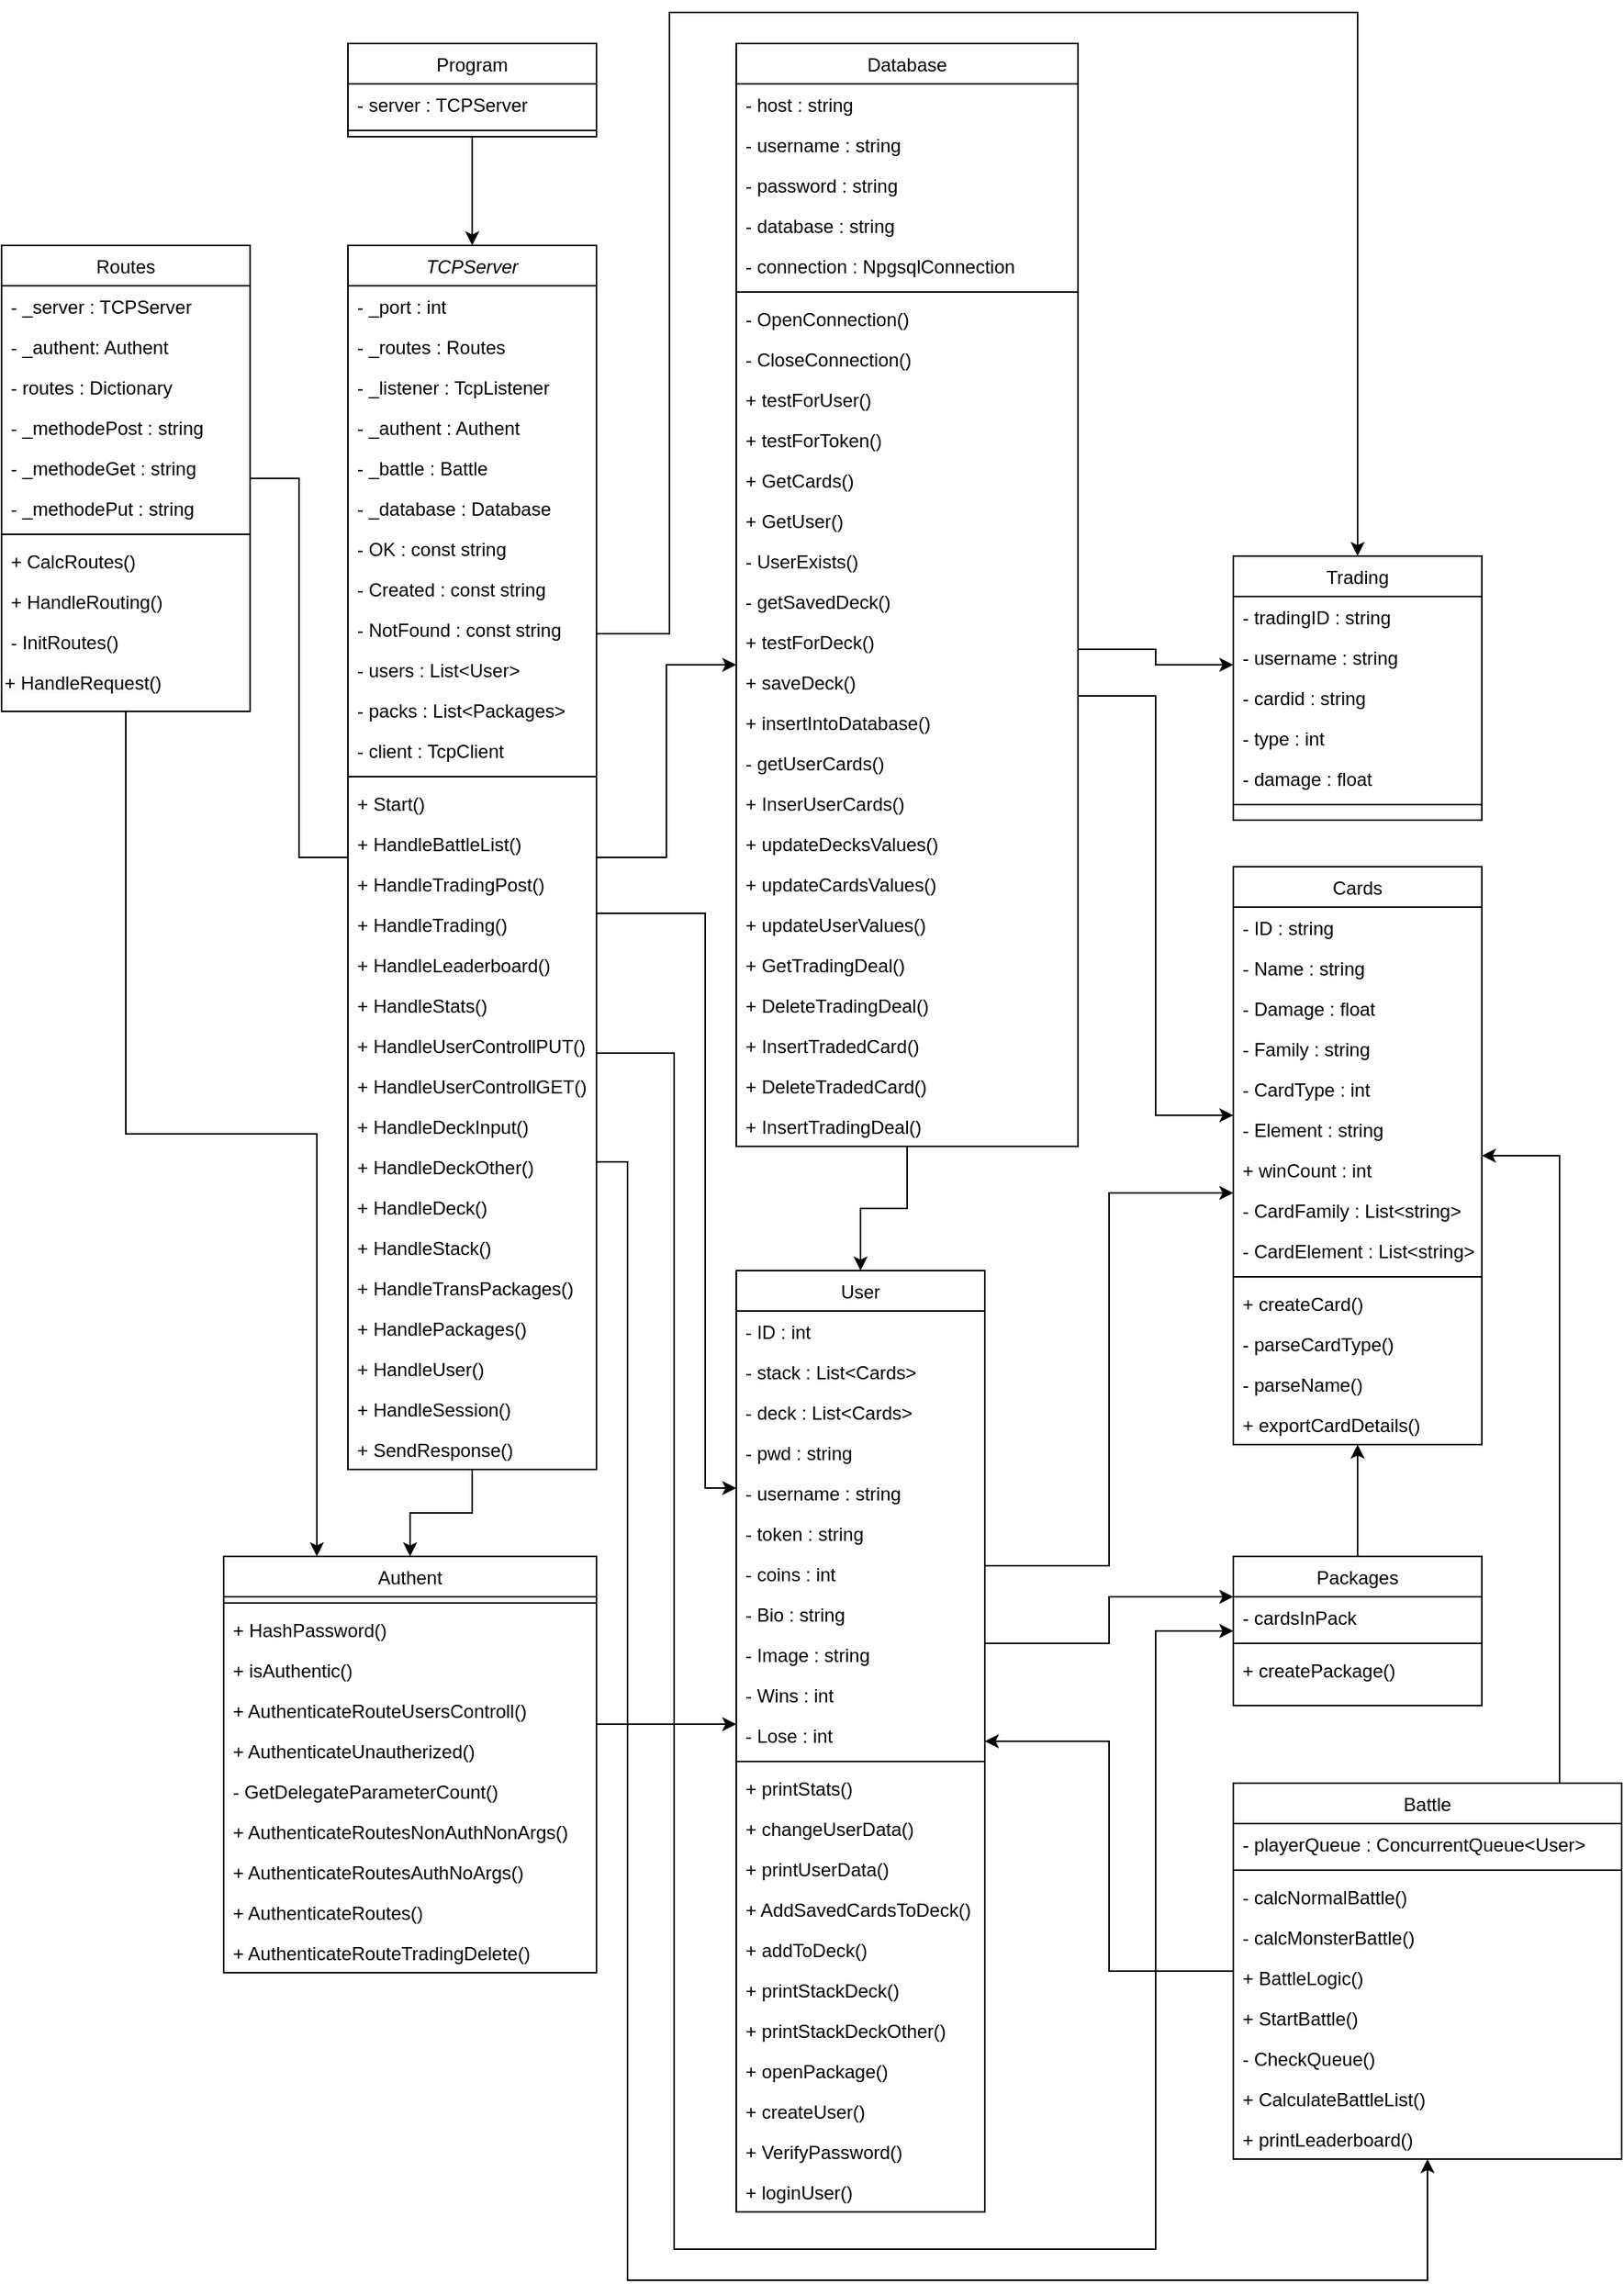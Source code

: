 <mxfile version="26.0.2">
  <diagram id="C5RBs43oDa-KdzZeNtuy" name="Page-1">
    <mxGraphModel dx="3434" dy="2525" grid="1" gridSize="10" guides="1" tooltips="1" connect="1" arrows="1" fold="1" page="1" pageScale="1" pageWidth="827" pageHeight="1169" math="0" shadow="0">
      <root>
        <mxCell id="WIyWlLk6GJQsqaUBKTNV-0" />
        <mxCell id="WIyWlLk6GJQsqaUBKTNV-1" parent="WIyWlLk6GJQsqaUBKTNV-0" />
        <mxCell id="J3RrBeZ7_eBFPpMDahiW-67" style="edgeStyle=orthogonalEdgeStyle;rounded=0;orthogonalLoop=1;jettySize=auto;html=1;" parent="WIyWlLk6GJQsqaUBKTNV-1" source="zkfFHV4jXpPFQw0GAbJ--0" target="J3RrBeZ7_eBFPpMDahiW-22" edge="1">
          <mxGeometry relative="1" as="geometry">
            <Array as="points">
              <mxPoint x="-372" y="-616" />
              <mxPoint x="-372" y="-740" />
            </Array>
          </mxGeometry>
        </mxCell>
        <mxCell id="J3RrBeZ7_eBFPpMDahiW-125" style="edgeStyle=orthogonalEdgeStyle;rounded=0;orthogonalLoop=1;jettySize=auto;html=1;" parent="WIyWlLk6GJQsqaUBKTNV-1" source="zkfFHV4jXpPFQw0GAbJ--0" target="J3RrBeZ7_eBFPpMDahiW-115" edge="1">
          <mxGeometry relative="1" as="geometry">
            <Array as="points">
              <mxPoint x="-367" y="-490" />
              <mxPoint x="-367" y="280" />
              <mxPoint x="-57" y="280" />
              <mxPoint x="-57" y="-118" />
            </Array>
          </mxGeometry>
        </mxCell>
        <mxCell id="J3RrBeZ7_eBFPpMDahiW-143" style="edgeStyle=orthogonalEdgeStyle;rounded=0;orthogonalLoop=1;jettySize=auto;html=1;" parent="WIyWlLk6GJQsqaUBKTNV-1" source="zkfFHV4jXpPFQw0GAbJ--0" target="J3RrBeZ7_eBFPpMDahiW-127" edge="1">
          <mxGeometry relative="1" as="geometry">
            <Array as="points">
              <mxPoint x="-397" y="-420" />
              <mxPoint x="-397" y="300" />
              <mxPoint x="118" y="300" />
            </Array>
          </mxGeometry>
        </mxCell>
        <mxCell id="J3RrBeZ7_eBFPpMDahiW-154" style="edgeStyle=orthogonalEdgeStyle;rounded=0;orthogonalLoop=1;jettySize=auto;html=1;entryX=0.5;entryY=0;entryDx=0;entryDy=0;" parent="WIyWlLk6GJQsqaUBKTNV-1" source="zkfFHV4jXpPFQw0GAbJ--0" target="J3RrBeZ7_eBFPpMDahiW-144" edge="1">
          <mxGeometry relative="1" as="geometry" />
        </mxCell>
        <mxCell id="WHBdJiWYXZlNGAsGnoE_-18" style="edgeStyle=orthogonalEdgeStyle;rounded=0;orthogonalLoop=1;jettySize=auto;html=1;" edge="1" parent="WIyWlLk6GJQsqaUBKTNV-1" source="zkfFHV4jXpPFQw0GAbJ--0" target="WHBdJiWYXZlNGAsGnoE_-0">
          <mxGeometry relative="1" as="geometry">
            <Array as="points">
              <mxPoint x="-370" y="-760" />
              <mxPoint x="-370" y="-1160" />
              <mxPoint x="73" y="-1160" />
            </Array>
          </mxGeometry>
        </mxCell>
        <mxCell id="zkfFHV4jXpPFQw0GAbJ--0" value="TCPServer" style="swimlane;fontStyle=2;align=center;verticalAlign=top;childLayout=stackLayout;horizontal=1;startSize=26;horizontalStack=0;resizeParent=1;resizeLast=0;collapsible=1;marginBottom=0;rounded=0;shadow=0;strokeWidth=1;" parent="WIyWlLk6GJQsqaUBKTNV-1" vertex="1">
          <mxGeometry x="-577" y="-1010" width="160" height="788" as="geometry">
            <mxRectangle x="230" y="140" width="160" height="26" as="alternateBounds" />
          </mxGeometry>
        </mxCell>
        <mxCell id="zkfFHV4jXpPFQw0GAbJ--1" value="- _port : int" style="text;align=left;verticalAlign=top;spacingLeft=4;spacingRight=4;overflow=hidden;rotatable=0;points=[[0,0.5],[1,0.5]];portConstraint=eastwest;" parent="zkfFHV4jXpPFQw0GAbJ--0" vertex="1">
          <mxGeometry y="26" width="160" height="26" as="geometry" />
        </mxCell>
        <mxCell id="zkfFHV4jXpPFQw0GAbJ--2" value="- _routes : Routes" style="text;align=left;verticalAlign=top;spacingLeft=4;spacingRight=4;overflow=hidden;rotatable=0;points=[[0,0.5],[1,0.5]];portConstraint=eastwest;rounded=0;shadow=0;html=0;" parent="zkfFHV4jXpPFQw0GAbJ--0" vertex="1">
          <mxGeometry y="52" width="160" height="26" as="geometry" />
        </mxCell>
        <mxCell id="zkfFHV4jXpPFQw0GAbJ--3" value="- _listener : TcpListener" style="text;align=left;verticalAlign=top;spacingLeft=4;spacingRight=4;overflow=hidden;rotatable=0;points=[[0,0.5],[1,0.5]];portConstraint=eastwest;rounded=0;shadow=0;html=0;" parent="zkfFHV4jXpPFQw0GAbJ--0" vertex="1">
          <mxGeometry y="78" width="160" height="26" as="geometry" />
        </mxCell>
        <mxCell id="J3RrBeZ7_eBFPpMDahiW-0" value="- _authent : Authent" style="text;align=left;verticalAlign=top;spacingLeft=4;spacingRight=4;overflow=hidden;rotatable=0;points=[[0,0.5],[1,0.5]];portConstraint=eastwest;rounded=0;shadow=0;html=0;" parent="zkfFHV4jXpPFQw0GAbJ--0" vertex="1">
          <mxGeometry y="104" width="160" height="26" as="geometry" />
        </mxCell>
        <mxCell id="J3RrBeZ7_eBFPpMDahiW-2" value="- _battle : Battle" style="text;align=left;verticalAlign=top;spacingLeft=4;spacingRight=4;overflow=hidden;rotatable=0;points=[[0,0.5],[1,0.5]];portConstraint=eastwest;rounded=0;shadow=0;html=0;" parent="zkfFHV4jXpPFQw0GAbJ--0" vertex="1">
          <mxGeometry y="130" width="160" height="26" as="geometry" />
        </mxCell>
        <mxCell id="J3RrBeZ7_eBFPpMDahiW-1" value="- _database : Database" style="text;align=left;verticalAlign=top;spacingLeft=4;spacingRight=4;overflow=hidden;rotatable=0;points=[[0,0.5],[1,0.5]];portConstraint=eastwest;rounded=0;shadow=0;html=0;" parent="zkfFHV4jXpPFQw0GAbJ--0" vertex="1">
          <mxGeometry y="156" width="160" height="26" as="geometry" />
        </mxCell>
        <mxCell id="J3RrBeZ7_eBFPpMDahiW-5" value="- OK : const string" style="text;align=left;verticalAlign=top;spacingLeft=4;spacingRight=4;overflow=hidden;rotatable=0;points=[[0,0.5],[1,0.5]];portConstraint=eastwest;rounded=0;shadow=0;html=0;" parent="zkfFHV4jXpPFQw0GAbJ--0" vertex="1">
          <mxGeometry y="182" width="160" height="26" as="geometry" />
        </mxCell>
        <mxCell id="J3RrBeZ7_eBFPpMDahiW-4" value="- Created : const string" style="text;align=left;verticalAlign=top;spacingLeft=4;spacingRight=4;overflow=hidden;rotatable=0;points=[[0,0.5],[1,0.5]];portConstraint=eastwest;rounded=0;shadow=0;html=0;" parent="zkfFHV4jXpPFQw0GAbJ--0" vertex="1">
          <mxGeometry y="208" width="160" height="26" as="geometry" />
        </mxCell>
        <mxCell id="J3RrBeZ7_eBFPpMDahiW-77" value="- NotFound : const string" style="text;align=left;verticalAlign=top;spacingLeft=4;spacingRight=4;overflow=hidden;rotatable=0;points=[[0,0.5],[1,0.5]];portConstraint=eastwest;rounded=0;shadow=0;html=0;" parent="zkfFHV4jXpPFQw0GAbJ--0" vertex="1">
          <mxGeometry y="234" width="160" height="26" as="geometry" />
        </mxCell>
        <mxCell id="J3RrBeZ7_eBFPpMDahiW-78" value="- users : List&lt;User&gt;" style="text;align=left;verticalAlign=top;spacingLeft=4;spacingRight=4;overflow=hidden;rotatable=0;points=[[0,0.5],[1,0.5]];portConstraint=eastwest;rounded=0;shadow=0;html=0;" parent="zkfFHV4jXpPFQw0GAbJ--0" vertex="1">
          <mxGeometry y="260" width="160" height="26" as="geometry" />
        </mxCell>
        <mxCell id="J3RrBeZ7_eBFPpMDahiW-79" value="- packs : List&lt;Packages&gt; " style="text;align=left;verticalAlign=top;spacingLeft=4;spacingRight=4;overflow=hidden;rotatable=0;points=[[0,0.5],[1,0.5]];portConstraint=eastwest;rounded=0;shadow=0;html=0;" parent="zkfFHV4jXpPFQw0GAbJ--0" vertex="1">
          <mxGeometry y="286" width="160" height="26" as="geometry" />
        </mxCell>
        <mxCell id="J3RrBeZ7_eBFPpMDahiW-3" value="- client : TcpClient" style="text;align=left;verticalAlign=top;spacingLeft=4;spacingRight=4;overflow=hidden;rotatable=0;points=[[0,0.5],[1,0.5]];portConstraint=eastwest;rounded=0;shadow=0;html=0;" parent="zkfFHV4jXpPFQw0GAbJ--0" vertex="1">
          <mxGeometry y="312" width="160" height="26" as="geometry" />
        </mxCell>
        <mxCell id="zkfFHV4jXpPFQw0GAbJ--4" value="" style="line;html=1;strokeWidth=1;align=left;verticalAlign=middle;spacingTop=-1;spacingLeft=3;spacingRight=3;rotatable=0;labelPosition=right;points=[];portConstraint=eastwest;" parent="zkfFHV4jXpPFQw0GAbJ--0" vertex="1">
          <mxGeometry y="338" width="160" height="8" as="geometry" />
        </mxCell>
        <mxCell id="J3RrBeZ7_eBFPpMDahiW-12" value="+ Start()" style="text;align=left;verticalAlign=top;spacingLeft=4;spacingRight=4;overflow=hidden;rotatable=0;points=[[0,0.5],[1,0.5]];portConstraint=eastwest;" parent="zkfFHV4jXpPFQw0GAbJ--0" vertex="1">
          <mxGeometry y="346" width="160" height="26" as="geometry" />
        </mxCell>
        <mxCell id="J3RrBeZ7_eBFPpMDahiW-11" value="+ HandleBattleList()" style="text;align=left;verticalAlign=top;spacingLeft=4;spacingRight=4;overflow=hidden;rotatable=0;points=[[0,0.5],[1,0.5]];portConstraint=eastwest;" parent="zkfFHV4jXpPFQw0GAbJ--0" vertex="1">
          <mxGeometry y="372" width="160" height="26" as="geometry" />
        </mxCell>
        <mxCell id="J3RrBeZ7_eBFPpMDahiW-10" value="+ HandleTradingPost()" style="text;align=left;verticalAlign=top;spacingLeft=4;spacingRight=4;overflow=hidden;rotatable=0;points=[[0,0.5],[1,0.5]];portConstraint=eastwest;" parent="zkfFHV4jXpPFQw0GAbJ--0" vertex="1">
          <mxGeometry y="398" width="160" height="26" as="geometry" />
        </mxCell>
        <mxCell id="J3RrBeZ7_eBFPpMDahiW-9" value="+ HandleTrading()" style="text;align=left;verticalAlign=top;spacingLeft=4;spacingRight=4;overflow=hidden;rotatable=0;points=[[0,0.5],[1,0.5]];portConstraint=eastwest;" parent="zkfFHV4jXpPFQw0GAbJ--0" vertex="1">
          <mxGeometry y="424" width="160" height="26" as="geometry" />
        </mxCell>
        <mxCell id="J3RrBeZ7_eBFPpMDahiW-8" value="+ HandleLeaderboard()" style="text;align=left;verticalAlign=top;spacingLeft=4;spacingRight=4;overflow=hidden;rotatable=0;points=[[0,0.5],[1,0.5]];portConstraint=eastwest;" parent="zkfFHV4jXpPFQw0GAbJ--0" vertex="1">
          <mxGeometry y="450" width="160" height="26" as="geometry" />
        </mxCell>
        <mxCell id="J3RrBeZ7_eBFPpMDahiW-7" value="+ HandleStats()" style="text;align=left;verticalAlign=top;spacingLeft=4;spacingRight=4;overflow=hidden;rotatable=0;points=[[0,0.5],[1,0.5]];portConstraint=eastwest;" parent="zkfFHV4jXpPFQw0GAbJ--0" vertex="1">
          <mxGeometry y="476" width="160" height="26" as="geometry" />
        </mxCell>
        <mxCell id="J3RrBeZ7_eBFPpMDahiW-6" value="+ HandleUserControllPUT()" style="text;align=left;verticalAlign=top;spacingLeft=4;spacingRight=4;overflow=hidden;rotatable=0;points=[[0,0.5],[1,0.5]];portConstraint=eastwest;" parent="zkfFHV4jXpPFQw0GAbJ--0" vertex="1">
          <mxGeometry y="502" width="160" height="26" as="geometry" />
        </mxCell>
        <mxCell id="zkfFHV4jXpPFQw0GAbJ--5" value="+ HandleUserControllGET()" style="text;align=left;verticalAlign=top;spacingLeft=4;spacingRight=4;overflow=hidden;rotatable=0;points=[[0,0.5],[1,0.5]];portConstraint=eastwest;" parent="zkfFHV4jXpPFQw0GAbJ--0" vertex="1">
          <mxGeometry y="528" width="160" height="26" as="geometry" />
        </mxCell>
        <mxCell id="J3RrBeZ7_eBFPpMDahiW-20" value="+ HandleDeckInput()" style="text;align=left;verticalAlign=top;spacingLeft=4;spacingRight=4;overflow=hidden;rotatable=0;points=[[0,0.5],[1,0.5]];portConstraint=eastwest;" parent="zkfFHV4jXpPFQw0GAbJ--0" vertex="1">
          <mxGeometry y="554" width="160" height="26" as="geometry" />
        </mxCell>
        <mxCell id="J3RrBeZ7_eBFPpMDahiW-19" value="+ HandleDeckOther()" style="text;align=left;verticalAlign=top;spacingLeft=4;spacingRight=4;overflow=hidden;rotatable=0;points=[[0,0.5],[1,0.5]];portConstraint=eastwest;" parent="zkfFHV4jXpPFQw0GAbJ--0" vertex="1">
          <mxGeometry y="580" width="160" height="26" as="geometry" />
        </mxCell>
        <mxCell id="J3RrBeZ7_eBFPpMDahiW-18" value="+ HandleDeck()" style="text;align=left;verticalAlign=top;spacingLeft=4;spacingRight=4;overflow=hidden;rotatable=0;points=[[0,0.5],[1,0.5]];portConstraint=eastwest;" parent="zkfFHV4jXpPFQw0GAbJ--0" vertex="1">
          <mxGeometry y="606" width="160" height="26" as="geometry" />
        </mxCell>
        <mxCell id="J3RrBeZ7_eBFPpMDahiW-17" value="+ HandleStack()" style="text;align=left;verticalAlign=top;spacingLeft=4;spacingRight=4;overflow=hidden;rotatable=0;points=[[0,0.5],[1,0.5]];portConstraint=eastwest;" parent="zkfFHV4jXpPFQw0GAbJ--0" vertex="1">
          <mxGeometry y="632" width="160" height="26" as="geometry" />
        </mxCell>
        <mxCell id="J3RrBeZ7_eBFPpMDahiW-16" value="+ HandleTransPackages()" style="text;align=left;verticalAlign=top;spacingLeft=4;spacingRight=4;overflow=hidden;rotatable=0;points=[[0,0.5],[1,0.5]];portConstraint=eastwest;" parent="zkfFHV4jXpPFQw0GAbJ--0" vertex="1">
          <mxGeometry y="658" width="160" height="26" as="geometry" />
        </mxCell>
        <mxCell id="J3RrBeZ7_eBFPpMDahiW-15" value="+ HandlePackages()" style="text;align=left;verticalAlign=top;spacingLeft=4;spacingRight=4;overflow=hidden;rotatable=0;points=[[0,0.5],[1,0.5]];portConstraint=eastwest;" parent="zkfFHV4jXpPFQw0GAbJ--0" vertex="1">
          <mxGeometry y="684" width="160" height="26" as="geometry" />
        </mxCell>
        <mxCell id="J3RrBeZ7_eBFPpMDahiW-14" value="+ HandleUser()" style="text;align=left;verticalAlign=top;spacingLeft=4;spacingRight=4;overflow=hidden;rotatable=0;points=[[0,0.5],[1,0.5]];portConstraint=eastwest;" parent="zkfFHV4jXpPFQw0GAbJ--0" vertex="1">
          <mxGeometry y="710" width="160" height="26" as="geometry" />
        </mxCell>
        <mxCell id="J3RrBeZ7_eBFPpMDahiW-21" value="+ HandleSession()" style="text;align=left;verticalAlign=top;spacingLeft=4;spacingRight=4;overflow=hidden;rotatable=0;points=[[0,0.5],[1,0.5]];portConstraint=eastwest;" parent="zkfFHV4jXpPFQw0GAbJ--0" vertex="1">
          <mxGeometry y="736" width="160" height="26" as="geometry" />
        </mxCell>
        <mxCell id="J3RrBeZ7_eBFPpMDahiW-13" value="+ SendResponse()" style="text;align=left;verticalAlign=top;spacingLeft=4;spacingRight=4;overflow=hidden;rotatable=0;points=[[0,0.5],[1,0.5]];portConstraint=eastwest;" parent="zkfFHV4jXpPFQw0GAbJ--0" vertex="1">
          <mxGeometry y="762" width="160" height="26" as="geometry" />
        </mxCell>
        <mxCell id="J3RrBeZ7_eBFPpMDahiW-178" style="edgeStyle=orthogonalEdgeStyle;rounded=0;orthogonalLoop=1;jettySize=auto;html=1;entryX=0.5;entryY=0;entryDx=0;entryDy=0;" parent="WIyWlLk6GJQsqaUBKTNV-1" source="zkfFHV4jXpPFQw0GAbJ--17" target="zkfFHV4jXpPFQw0GAbJ--0" edge="1">
          <mxGeometry relative="1" as="geometry" />
        </mxCell>
        <mxCell id="zkfFHV4jXpPFQw0GAbJ--17" value="Program" style="swimlane;fontStyle=0;align=center;verticalAlign=top;childLayout=stackLayout;horizontal=1;startSize=26;horizontalStack=0;resizeParent=1;resizeLast=0;collapsible=1;marginBottom=0;rounded=0;shadow=0;strokeWidth=1;" parent="WIyWlLk6GJQsqaUBKTNV-1" vertex="1">
          <mxGeometry x="-577" y="-1140" width="160" height="60" as="geometry">
            <mxRectangle x="550" y="140" width="160" height="26" as="alternateBounds" />
          </mxGeometry>
        </mxCell>
        <mxCell id="zkfFHV4jXpPFQw0GAbJ--21" value="- server : TCPServer" style="text;align=left;verticalAlign=top;spacingLeft=4;spacingRight=4;overflow=hidden;rotatable=0;points=[[0,0.5],[1,0.5]];portConstraint=eastwest;rounded=0;shadow=0;html=0;" parent="zkfFHV4jXpPFQw0GAbJ--17" vertex="1">
          <mxGeometry y="26" width="160" height="26" as="geometry" />
        </mxCell>
        <mxCell id="zkfFHV4jXpPFQw0GAbJ--23" value="" style="line;html=1;strokeWidth=1;align=left;verticalAlign=middle;spacingTop=-1;spacingLeft=3;spacingRight=3;rotatable=0;labelPosition=right;points=[];portConstraint=eastwest;" parent="zkfFHV4jXpPFQw0GAbJ--17" vertex="1">
          <mxGeometry y="52" width="160" height="8" as="geometry" />
        </mxCell>
        <mxCell id="J3RrBeZ7_eBFPpMDahiW-113" style="edgeStyle=orthogonalEdgeStyle;rounded=0;orthogonalLoop=1;jettySize=auto;html=1;" parent="WIyWlLk6GJQsqaUBKTNV-1" source="J3RrBeZ7_eBFPpMDahiW-22" target="J3RrBeZ7_eBFPpMDahiW-98" edge="1">
          <mxGeometry relative="1" as="geometry">
            <Array as="points">
              <mxPoint x="-57" y="-720" />
              <mxPoint x="-57" y="-450" />
            </Array>
          </mxGeometry>
        </mxCell>
        <mxCell id="WHBdJiWYXZlNGAsGnoE_-17" style="edgeStyle=orthogonalEdgeStyle;rounded=0;orthogonalLoop=1;jettySize=auto;html=1;" edge="1" parent="WIyWlLk6GJQsqaUBKTNV-1" source="J3RrBeZ7_eBFPpMDahiW-22" target="WHBdJiWYXZlNGAsGnoE_-0">
          <mxGeometry relative="1" as="geometry">
            <Array as="points">
              <mxPoint x="-57" y="-750" />
              <mxPoint x="-57" y="-740" />
            </Array>
          </mxGeometry>
        </mxCell>
        <mxCell id="J3RrBeZ7_eBFPpMDahiW-22" value="Database" style="swimlane;fontStyle=0;align=center;verticalAlign=top;childLayout=stackLayout;horizontal=1;startSize=26;horizontalStack=0;resizeParent=1;resizeLast=0;collapsible=1;marginBottom=0;rounded=0;shadow=0;strokeWidth=1;" parent="WIyWlLk6GJQsqaUBKTNV-1" vertex="1">
          <mxGeometry x="-327" y="-1140" width="220" height="710" as="geometry">
            <mxRectangle x="550" y="140" width="160" height="26" as="alternateBounds" />
          </mxGeometry>
        </mxCell>
        <mxCell id="J3RrBeZ7_eBFPpMDahiW-23" value="- host : string" style="text;align=left;verticalAlign=top;spacingLeft=4;spacingRight=4;overflow=hidden;rotatable=0;points=[[0,0.5],[1,0.5]];portConstraint=eastwest;" parent="J3RrBeZ7_eBFPpMDahiW-22" vertex="1">
          <mxGeometry y="26" width="220" height="26" as="geometry" />
        </mxCell>
        <mxCell id="J3RrBeZ7_eBFPpMDahiW-24" value="- username : string" style="text;align=left;verticalAlign=top;spacingLeft=4;spacingRight=4;overflow=hidden;rotatable=0;points=[[0,0.5],[1,0.5]];portConstraint=eastwest;rounded=0;shadow=0;html=0;" parent="J3RrBeZ7_eBFPpMDahiW-22" vertex="1">
          <mxGeometry y="52" width="220" height="26" as="geometry" />
        </mxCell>
        <mxCell id="J3RrBeZ7_eBFPpMDahiW-25" value="- password : string" style="text;align=left;verticalAlign=top;spacingLeft=4;spacingRight=4;overflow=hidden;rotatable=0;points=[[0,0.5],[1,0.5]];portConstraint=eastwest;rounded=0;shadow=0;html=0;" parent="J3RrBeZ7_eBFPpMDahiW-22" vertex="1">
          <mxGeometry y="78" width="220" height="26" as="geometry" />
        </mxCell>
        <mxCell id="J3RrBeZ7_eBFPpMDahiW-26" value="- database : string" style="text;align=left;verticalAlign=top;spacingLeft=4;spacingRight=4;overflow=hidden;rotatable=0;points=[[0,0.5],[1,0.5]];portConstraint=eastwest;rounded=0;shadow=0;html=0;" parent="J3RrBeZ7_eBFPpMDahiW-22" vertex="1">
          <mxGeometry y="104" width="220" height="26" as="geometry" />
        </mxCell>
        <mxCell id="J3RrBeZ7_eBFPpMDahiW-27" value="- connection : NpgsqlConnection" style="text;align=left;verticalAlign=top;spacingLeft=4;spacingRight=4;overflow=hidden;rotatable=0;points=[[0,0.5],[1,0.5]];portConstraint=eastwest;rounded=0;shadow=0;html=0;" parent="J3RrBeZ7_eBFPpMDahiW-22" vertex="1">
          <mxGeometry y="130" width="220" height="26" as="geometry" />
        </mxCell>
        <mxCell id="J3RrBeZ7_eBFPpMDahiW-28" value="" style="line;html=1;strokeWidth=1;align=left;verticalAlign=middle;spacingTop=-1;spacingLeft=3;spacingRight=3;rotatable=0;labelPosition=right;points=[];portConstraint=eastwest;" parent="J3RrBeZ7_eBFPpMDahiW-22" vertex="1">
          <mxGeometry y="156" width="220" height="8" as="geometry" />
        </mxCell>
        <mxCell id="J3RrBeZ7_eBFPpMDahiW-29" value="- OpenConnection()" style="text;align=left;verticalAlign=top;spacingLeft=4;spacingRight=4;overflow=hidden;rotatable=0;points=[[0,0.5],[1,0.5]];portConstraint=eastwest;" parent="J3RrBeZ7_eBFPpMDahiW-22" vertex="1">
          <mxGeometry y="164" width="220" height="26" as="geometry" />
        </mxCell>
        <mxCell id="J3RrBeZ7_eBFPpMDahiW-33" value="- CloseConnection()" style="text;align=left;verticalAlign=top;spacingLeft=4;spacingRight=4;overflow=hidden;rotatable=0;points=[[0,0.5],[1,0.5]];portConstraint=eastwest;" parent="J3RrBeZ7_eBFPpMDahiW-22" vertex="1">
          <mxGeometry y="190" width="220" height="26" as="geometry" />
        </mxCell>
        <mxCell id="J3RrBeZ7_eBFPpMDahiW-32" value="+ testForUser()" style="text;align=left;verticalAlign=top;spacingLeft=4;spacingRight=4;overflow=hidden;rotatable=0;points=[[0,0.5],[1,0.5]];portConstraint=eastwest;" parent="J3RrBeZ7_eBFPpMDahiW-22" vertex="1">
          <mxGeometry y="216" width="220" height="26" as="geometry" />
        </mxCell>
        <mxCell id="J3RrBeZ7_eBFPpMDahiW-35" value="+ testForToken()" style="text;align=left;verticalAlign=top;spacingLeft=4;spacingRight=4;overflow=hidden;rotatable=0;points=[[0,0.5],[1,0.5]];portConstraint=eastwest;" parent="J3RrBeZ7_eBFPpMDahiW-22" vertex="1">
          <mxGeometry y="242" width="220" height="26" as="geometry" />
        </mxCell>
        <mxCell id="J3RrBeZ7_eBFPpMDahiW-34" value="+ GetCards()" style="text;align=left;verticalAlign=top;spacingLeft=4;spacingRight=4;overflow=hidden;rotatable=0;points=[[0,0.5],[1,0.5]];portConstraint=eastwest;" parent="J3RrBeZ7_eBFPpMDahiW-22" vertex="1">
          <mxGeometry y="268" width="220" height="26" as="geometry" />
        </mxCell>
        <mxCell id="J3RrBeZ7_eBFPpMDahiW-37" value="+ GetUser()" style="text;align=left;verticalAlign=top;spacingLeft=4;spacingRight=4;overflow=hidden;rotatable=0;points=[[0,0.5],[1,0.5]];portConstraint=eastwest;" parent="J3RrBeZ7_eBFPpMDahiW-22" vertex="1">
          <mxGeometry y="294" width="220" height="26" as="geometry" />
        </mxCell>
        <mxCell id="J3RrBeZ7_eBFPpMDahiW-36" value="- UserExists()" style="text;align=left;verticalAlign=top;spacingLeft=4;spacingRight=4;overflow=hidden;rotatable=0;points=[[0,0.5],[1,0.5]];portConstraint=eastwest;" parent="J3RrBeZ7_eBFPpMDahiW-22" vertex="1">
          <mxGeometry y="320" width="220" height="26" as="geometry" />
        </mxCell>
        <mxCell id="J3RrBeZ7_eBFPpMDahiW-39" value="- getSavedDeck()" style="text;align=left;verticalAlign=top;spacingLeft=4;spacingRight=4;overflow=hidden;rotatable=0;points=[[0,0.5],[1,0.5]];portConstraint=eastwest;" parent="J3RrBeZ7_eBFPpMDahiW-22" vertex="1">
          <mxGeometry y="346" width="220" height="26" as="geometry" />
        </mxCell>
        <mxCell id="J3RrBeZ7_eBFPpMDahiW-38" value="+ testForDeck()" style="text;align=left;verticalAlign=top;spacingLeft=4;spacingRight=4;overflow=hidden;rotatable=0;points=[[0,0.5],[1,0.5]];portConstraint=eastwest;" parent="J3RrBeZ7_eBFPpMDahiW-22" vertex="1">
          <mxGeometry y="372" width="220" height="26" as="geometry" />
        </mxCell>
        <mxCell id="J3RrBeZ7_eBFPpMDahiW-41" value="+ saveDeck()" style="text;align=left;verticalAlign=top;spacingLeft=4;spacingRight=4;overflow=hidden;rotatable=0;points=[[0,0.5],[1,0.5]];portConstraint=eastwest;" parent="J3RrBeZ7_eBFPpMDahiW-22" vertex="1">
          <mxGeometry y="398" width="220" height="26" as="geometry" />
        </mxCell>
        <mxCell id="J3RrBeZ7_eBFPpMDahiW-40" value="+ insertIntoDatabase()" style="text;align=left;verticalAlign=top;spacingLeft=4;spacingRight=4;overflow=hidden;rotatable=0;points=[[0,0.5],[1,0.5]];portConstraint=eastwest;" parent="J3RrBeZ7_eBFPpMDahiW-22" vertex="1">
          <mxGeometry y="424" width="220" height="26" as="geometry" />
        </mxCell>
        <mxCell id="J3RrBeZ7_eBFPpMDahiW-43" value="- getUserCards()" style="text;align=left;verticalAlign=top;spacingLeft=4;spacingRight=4;overflow=hidden;rotatable=0;points=[[0,0.5],[1,0.5]];portConstraint=eastwest;" parent="J3RrBeZ7_eBFPpMDahiW-22" vertex="1">
          <mxGeometry y="450" width="220" height="26" as="geometry" />
        </mxCell>
        <mxCell id="J3RrBeZ7_eBFPpMDahiW-42" value="+ InserUserCards()" style="text;align=left;verticalAlign=top;spacingLeft=4;spacingRight=4;overflow=hidden;rotatable=0;points=[[0,0.5],[1,0.5]];portConstraint=eastwest;" parent="J3RrBeZ7_eBFPpMDahiW-22" vertex="1">
          <mxGeometry y="476" width="220" height="26" as="geometry" />
        </mxCell>
        <mxCell id="J3RrBeZ7_eBFPpMDahiW-65" value="+ updateDecksValues()" style="text;align=left;verticalAlign=top;spacingLeft=4;spacingRight=4;overflow=hidden;rotatable=0;points=[[0,0.5],[1,0.5]];portConstraint=eastwest;" parent="J3RrBeZ7_eBFPpMDahiW-22" vertex="1">
          <mxGeometry y="502" width="220" height="26" as="geometry" />
        </mxCell>
        <mxCell id="J3RrBeZ7_eBFPpMDahiW-66" value="+ updateCardsValues()" style="text;align=left;verticalAlign=top;spacingLeft=4;spacingRight=4;overflow=hidden;rotatable=0;points=[[0,0.5],[1,0.5]];portConstraint=eastwest;" parent="J3RrBeZ7_eBFPpMDahiW-22" vertex="1">
          <mxGeometry y="528" width="220" height="26" as="geometry" />
        </mxCell>
        <mxCell id="J3RrBeZ7_eBFPpMDahiW-30" value="+ updateUserValues()" style="text;align=left;verticalAlign=top;spacingLeft=4;spacingRight=4;overflow=hidden;rotatable=0;points=[[0,0.5],[1,0.5]];portConstraint=eastwest;" parent="J3RrBeZ7_eBFPpMDahiW-22" vertex="1">
          <mxGeometry y="554" width="220" height="26" as="geometry" />
        </mxCell>
        <mxCell id="WHBdJiWYXZlNGAsGnoE_-20" value="+ GetTradingDeal()" style="text;align=left;verticalAlign=top;spacingLeft=4;spacingRight=4;overflow=hidden;rotatable=0;points=[[0,0.5],[1,0.5]];portConstraint=eastwest;" vertex="1" parent="J3RrBeZ7_eBFPpMDahiW-22">
          <mxGeometry y="580" width="220" height="26" as="geometry" />
        </mxCell>
        <mxCell id="WHBdJiWYXZlNGAsGnoE_-21" value="+ DeleteTradingDeal()" style="text;align=left;verticalAlign=top;spacingLeft=4;spacingRight=4;overflow=hidden;rotatable=0;points=[[0,0.5],[1,0.5]];portConstraint=eastwest;" vertex="1" parent="J3RrBeZ7_eBFPpMDahiW-22">
          <mxGeometry y="606" width="220" height="26" as="geometry" />
        </mxCell>
        <mxCell id="WHBdJiWYXZlNGAsGnoE_-22" value="+ InsertTradedCard()" style="text;align=left;verticalAlign=top;spacingLeft=4;spacingRight=4;overflow=hidden;rotatable=0;points=[[0,0.5],[1,0.5]];portConstraint=eastwest;" vertex="1" parent="J3RrBeZ7_eBFPpMDahiW-22">
          <mxGeometry y="632" width="220" height="26" as="geometry" />
        </mxCell>
        <mxCell id="WHBdJiWYXZlNGAsGnoE_-49" value="+ DeleteTradedCard()" style="text;align=left;verticalAlign=top;spacingLeft=4;spacingRight=4;overflow=hidden;rotatable=0;points=[[0,0.5],[1,0.5]];portConstraint=eastwest;" vertex="1" parent="J3RrBeZ7_eBFPpMDahiW-22">
          <mxGeometry y="658" width="220" height="26" as="geometry" />
        </mxCell>
        <mxCell id="WHBdJiWYXZlNGAsGnoE_-50" value="+ InsertTradingDeal()" style="text;align=left;verticalAlign=top;spacingLeft=4;spacingRight=4;overflow=hidden;rotatable=0;points=[[0,0.5],[1,0.5]];portConstraint=eastwest;" vertex="1" parent="J3RrBeZ7_eBFPpMDahiW-22">
          <mxGeometry y="684" width="220" height="26" as="geometry" />
        </mxCell>
        <mxCell id="J3RrBeZ7_eBFPpMDahiW-87" style="edgeStyle=orthogonalEdgeStyle;rounded=0;orthogonalLoop=1;jettySize=auto;html=1;startArrow=classic;startFill=1;endArrow=none;endFill=0;" parent="WIyWlLk6GJQsqaUBKTNV-1" source="J3RrBeZ7_eBFPpMDahiW-68" target="J3RrBeZ7_eBFPpMDahiW-22" edge="1">
          <mxGeometry relative="1" as="geometry" />
        </mxCell>
        <mxCell id="J3RrBeZ7_eBFPpMDahiW-88" style="edgeStyle=orthogonalEdgeStyle;rounded=0;orthogonalLoop=1;jettySize=auto;html=1;endArrow=none;endFill=0;startArrow=classic;startFill=1;" parent="WIyWlLk6GJQsqaUBKTNV-1" source="J3RrBeZ7_eBFPpMDahiW-68" target="zkfFHV4jXpPFQw0GAbJ--0" edge="1">
          <mxGeometry relative="1" as="geometry">
            <Array as="points">
              <mxPoint x="-347" y="-210" />
              <mxPoint x="-347" y="-580" />
            </Array>
          </mxGeometry>
        </mxCell>
        <mxCell id="J3RrBeZ7_eBFPpMDahiW-114" style="edgeStyle=orthogonalEdgeStyle;rounded=0;orthogonalLoop=1;jettySize=auto;html=1;" parent="WIyWlLk6GJQsqaUBKTNV-1" source="J3RrBeZ7_eBFPpMDahiW-68" target="J3RrBeZ7_eBFPpMDahiW-98" edge="1">
          <mxGeometry relative="1" as="geometry">
            <Array as="points">
              <mxPoint x="-87" y="-160" />
              <mxPoint x="-87" y="-400" />
            </Array>
          </mxGeometry>
        </mxCell>
        <mxCell id="J3RrBeZ7_eBFPpMDahiW-126" style="edgeStyle=orthogonalEdgeStyle;rounded=0;orthogonalLoop=1;jettySize=auto;html=1;" parent="WIyWlLk6GJQsqaUBKTNV-1" source="J3RrBeZ7_eBFPpMDahiW-68" target="J3RrBeZ7_eBFPpMDahiW-115" edge="1">
          <mxGeometry relative="1" as="geometry">
            <Array as="points">
              <mxPoint x="-87" y="-110" />
              <mxPoint x="-87" y="-140" />
            </Array>
          </mxGeometry>
        </mxCell>
        <mxCell id="J3RrBeZ7_eBFPpMDahiW-141" style="edgeStyle=orthogonalEdgeStyle;rounded=0;orthogonalLoop=1;jettySize=auto;html=1;endArrow=none;endFill=0;startArrow=classic;startFill=1;" parent="WIyWlLk6GJQsqaUBKTNV-1" source="J3RrBeZ7_eBFPpMDahiW-68" target="J3RrBeZ7_eBFPpMDahiW-127" edge="1">
          <mxGeometry relative="1" as="geometry" />
        </mxCell>
        <mxCell id="J3RrBeZ7_eBFPpMDahiW-68" value="User" style="swimlane;fontStyle=0;align=center;verticalAlign=top;childLayout=stackLayout;horizontal=1;startSize=26;horizontalStack=0;resizeParent=1;resizeLast=0;collapsible=1;marginBottom=0;rounded=0;shadow=0;strokeWidth=1;" parent="WIyWlLk6GJQsqaUBKTNV-1" vertex="1">
          <mxGeometry x="-327" y="-350" width="160" height="606" as="geometry">
            <mxRectangle x="550" y="140" width="160" height="26" as="alternateBounds" />
          </mxGeometry>
        </mxCell>
        <mxCell id="J3RrBeZ7_eBFPpMDahiW-69" value="- ID : int " style="text;align=left;verticalAlign=top;spacingLeft=4;spacingRight=4;overflow=hidden;rotatable=0;points=[[0,0.5],[1,0.5]];portConstraint=eastwest;" parent="J3RrBeZ7_eBFPpMDahiW-68" vertex="1">
          <mxGeometry y="26" width="160" height="26" as="geometry" />
        </mxCell>
        <mxCell id="J3RrBeZ7_eBFPpMDahiW-70" value="- stack : List&lt;Cards&gt;" style="text;align=left;verticalAlign=top;spacingLeft=4;spacingRight=4;overflow=hidden;rotatable=0;points=[[0,0.5],[1,0.5]];portConstraint=eastwest;rounded=0;shadow=0;html=0;" parent="J3RrBeZ7_eBFPpMDahiW-68" vertex="1">
          <mxGeometry y="52" width="160" height="26" as="geometry" />
        </mxCell>
        <mxCell id="J3RrBeZ7_eBFPpMDahiW-71" value="- deck : List&lt;Cards&gt;" style="text;align=left;verticalAlign=top;spacingLeft=4;spacingRight=4;overflow=hidden;rotatable=0;points=[[0,0.5],[1,0.5]];portConstraint=eastwest;rounded=0;shadow=0;html=0;" parent="J3RrBeZ7_eBFPpMDahiW-68" vertex="1">
          <mxGeometry y="78" width="160" height="26" as="geometry" />
        </mxCell>
        <mxCell id="J3RrBeZ7_eBFPpMDahiW-72" value="- pwd : string" style="text;align=left;verticalAlign=top;spacingLeft=4;spacingRight=4;overflow=hidden;rotatable=0;points=[[0,0.5],[1,0.5]];portConstraint=eastwest;rounded=0;shadow=0;html=0;" parent="J3RrBeZ7_eBFPpMDahiW-68" vertex="1">
          <mxGeometry y="104" width="160" height="26" as="geometry" />
        </mxCell>
        <mxCell id="J3RrBeZ7_eBFPpMDahiW-81" value="- username : string" style="text;align=left;verticalAlign=top;spacingLeft=4;spacingRight=4;overflow=hidden;rotatable=0;points=[[0,0.5],[1,0.5]];portConstraint=eastwest;rounded=0;shadow=0;html=0;" parent="J3RrBeZ7_eBFPpMDahiW-68" vertex="1">
          <mxGeometry y="130" width="160" height="26" as="geometry" />
        </mxCell>
        <mxCell id="J3RrBeZ7_eBFPpMDahiW-80" value="- token : string" style="text;align=left;verticalAlign=top;spacingLeft=4;spacingRight=4;overflow=hidden;rotatable=0;points=[[0,0.5],[1,0.5]];portConstraint=eastwest;rounded=0;shadow=0;html=0;" parent="J3RrBeZ7_eBFPpMDahiW-68" vertex="1">
          <mxGeometry y="156" width="160" height="26" as="geometry" />
        </mxCell>
        <mxCell id="J3RrBeZ7_eBFPpMDahiW-83" value="- coins : int" style="text;align=left;verticalAlign=top;spacingLeft=4;spacingRight=4;overflow=hidden;rotatable=0;points=[[0,0.5],[1,0.5]];portConstraint=eastwest;rounded=0;shadow=0;html=0;" parent="J3RrBeZ7_eBFPpMDahiW-68" vertex="1">
          <mxGeometry y="182" width="160" height="26" as="geometry" />
        </mxCell>
        <mxCell id="J3RrBeZ7_eBFPpMDahiW-82" value="- Bio : string" style="text;align=left;verticalAlign=top;spacingLeft=4;spacingRight=4;overflow=hidden;rotatable=0;points=[[0,0.5],[1,0.5]];portConstraint=eastwest;rounded=0;shadow=0;html=0;" parent="J3RrBeZ7_eBFPpMDahiW-68" vertex="1">
          <mxGeometry y="208" width="160" height="26" as="geometry" />
        </mxCell>
        <mxCell id="J3RrBeZ7_eBFPpMDahiW-85" value="- Image : string" style="text;align=left;verticalAlign=top;spacingLeft=4;spacingRight=4;overflow=hidden;rotatable=0;points=[[0,0.5],[1,0.5]];portConstraint=eastwest;rounded=0;shadow=0;html=0;" parent="J3RrBeZ7_eBFPpMDahiW-68" vertex="1">
          <mxGeometry y="234" width="160" height="26" as="geometry" />
        </mxCell>
        <mxCell id="J3RrBeZ7_eBFPpMDahiW-84" value="- Wins : int" style="text;align=left;verticalAlign=top;spacingLeft=4;spacingRight=4;overflow=hidden;rotatable=0;points=[[0,0.5],[1,0.5]];portConstraint=eastwest;rounded=0;shadow=0;html=0;" parent="J3RrBeZ7_eBFPpMDahiW-68" vertex="1">
          <mxGeometry y="260" width="160" height="26" as="geometry" />
        </mxCell>
        <mxCell id="J3RrBeZ7_eBFPpMDahiW-73" value="- Lose : int" style="text;align=left;verticalAlign=top;spacingLeft=4;spacingRight=4;overflow=hidden;rotatable=0;points=[[0,0.5],[1,0.5]];portConstraint=eastwest;rounded=0;shadow=0;html=0;" parent="J3RrBeZ7_eBFPpMDahiW-68" vertex="1">
          <mxGeometry y="286" width="160" height="26" as="geometry" />
        </mxCell>
        <mxCell id="J3RrBeZ7_eBFPpMDahiW-74" value="" style="line;html=1;strokeWidth=1;align=left;verticalAlign=middle;spacingTop=-1;spacingLeft=3;spacingRight=3;rotatable=0;labelPosition=right;points=[];portConstraint=eastwest;" parent="J3RrBeZ7_eBFPpMDahiW-68" vertex="1">
          <mxGeometry y="312" width="160" height="8" as="geometry" />
        </mxCell>
        <mxCell id="J3RrBeZ7_eBFPpMDahiW-75" value="+ printStats()" style="text;align=left;verticalAlign=top;spacingLeft=4;spacingRight=4;overflow=hidden;rotatable=0;points=[[0,0.5],[1,0.5]];portConstraint=eastwest;" parent="J3RrBeZ7_eBFPpMDahiW-68" vertex="1">
          <mxGeometry y="320" width="160" height="26" as="geometry" />
        </mxCell>
        <mxCell id="J3RrBeZ7_eBFPpMDahiW-90" value="+ changeUserData()" style="text;align=left;verticalAlign=top;spacingLeft=4;spacingRight=4;overflow=hidden;rotatable=0;points=[[0,0.5],[1,0.5]];portConstraint=eastwest;" parent="J3RrBeZ7_eBFPpMDahiW-68" vertex="1">
          <mxGeometry y="346" width="160" height="26" as="geometry" />
        </mxCell>
        <mxCell id="J3RrBeZ7_eBFPpMDahiW-89" value="+ printUserData()" style="text;align=left;verticalAlign=top;spacingLeft=4;spacingRight=4;overflow=hidden;rotatable=0;points=[[0,0.5],[1,0.5]];portConstraint=eastwest;" parent="J3RrBeZ7_eBFPpMDahiW-68" vertex="1">
          <mxGeometry y="372" width="160" height="26" as="geometry" />
        </mxCell>
        <mxCell id="J3RrBeZ7_eBFPpMDahiW-93" value="+ AddSavedCardsToDeck()" style="text;align=left;verticalAlign=top;spacingLeft=4;spacingRight=4;overflow=hidden;rotatable=0;points=[[0,0.5],[1,0.5]];portConstraint=eastwest;" parent="J3RrBeZ7_eBFPpMDahiW-68" vertex="1">
          <mxGeometry y="398" width="160" height="26" as="geometry" />
        </mxCell>
        <mxCell id="J3RrBeZ7_eBFPpMDahiW-92" value="+ addToDeck()" style="text;align=left;verticalAlign=top;spacingLeft=4;spacingRight=4;overflow=hidden;rotatable=0;points=[[0,0.5],[1,0.5]];portConstraint=eastwest;" parent="J3RrBeZ7_eBFPpMDahiW-68" vertex="1">
          <mxGeometry y="424" width="160" height="26" as="geometry" />
        </mxCell>
        <mxCell id="J3RrBeZ7_eBFPpMDahiW-76" value="+ printStackDeck()" style="text;align=left;verticalAlign=top;spacingLeft=4;spacingRight=4;overflow=hidden;rotatable=0;points=[[0,0.5],[1,0.5]];portConstraint=eastwest;" parent="J3RrBeZ7_eBFPpMDahiW-68" vertex="1">
          <mxGeometry y="450" width="160" height="26" as="geometry" />
        </mxCell>
        <mxCell id="J3RrBeZ7_eBFPpMDahiW-91" value="+ printStackDeckOther()" style="text;align=left;verticalAlign=top;spacingLeft=4;spacingRight=4;overflow=hidden;rotatable=0;points=[[0,0.5],[1,0.5]];portConstraint=eastwest;" parent="J3RrBeZ7_eBFPpMDahiW-68" vertex="1">
          <mxGeometry y="476" width="160" height="26" as="geometry" />
        </mxCell>
        <mxCell id="J3RrBeZ7_eBFPpMDahiW-97" value="+ openPackage()" style="text;align=left;verticalAlign=top;spacingLeft=4;spacingRight=4;overflow=hidden;rotatable=0;points=[[0,0.5],[1,0.5]];portConstraint=eastwest;" parent="J3RrBeZ7_eBFPpMDahiW-68" vertex="1">
          <mxGeometry y="502" width="160" height="26" as="geometry" />
        </mxCell>
        <mxCell id="J3RrBeZ7_eBFPpMDahiW-96" value="+ createUser()" style="text;align=left;verticalAlign=top;spacingLeft=4;spacingRight=4;overflow=hidden;rotatable=0;points=[[0,0.5],[1,0.5]];portConstraint=eastwest;" parent="J3RrBeZ7_eBFPpMDahiW-68" vertex="1">
          <mxGeometry y="528" width="160" height="26" as="geometry" />
        </mxCell>
        <mxCell id="J3RrBeZ7_eBFPpMDahiW-95" value="+ VerifyPassword()" style="text;align=left;verticalAlign=top;spacingLeft=4;spacingRight=4;overflow=hidden;rotatable=0;points=[[0,0.5],[1,0.5]];portConstraint=eastwest;" parent="J3RrBeZ7_eBFPpMDahiW-68" vertex="1">
          <mxGeometry y="554" width="160" height="26" as="geometry" />
        </mxCell>
        <mxCell id="J3RrBeZ7_eBFPpMDahiW-94" value="+ loginUser()" style="text;align=left;verticalAlign=top;spacingLeft=4;spacingRight=4;overflow=hidden;rotatable=0;points=[[0,0.5],[1,0.5]];portConstraint=eastwest;" parent="J3RrBeZ7_eBFPpMDahiW-68" vertex="1">
          <mxGeometry y="580" width="160" height="26" as="geometry" />
        </mxCell>
        <mxCell id="J3RrBeZ7_eBFPpMDahiW-124" style="edgeStyle=orthogonalEdgeStyle;rounded=0;orthogonalLoop=1;jettySize=auto;html=1;endArrow=none;endFill=0;startArrow=classic;startFill=1;" parent="WIyWlLk6GJQsqaUBKTNV-1" source="J3RrBeZ7_eBFPpMDahiW-98" target="J3RrBeZ7_eBFPpMDahiW-115" edge="1">
          <mxGeometry relative="1" as="geometry">
            <Array as="points">
              <mxPoint x="73" y="-200" />
              <mxPoint x="73" y="-200" />
            </Array>
          </mxGeometry>
        </mxCell>
        <mxCell id="J3RrBeZ7_eBFPpMDahiW-142" style="edgeStyle=orthogonalEdgeStyle;rounded=0;orthogonalLoop=1;jettySize=auto;html=1;endArrow=none;endFill=0;startArrow=classic;startFill=1;" parent="WIyWlLk6GJQsqaUBKTNV-1" source="J3RrBeZ7_eBFPpMDahiW-98" target="J3RrBeZ7_eBFPpMDahiW-127" edge="1">
          <mxGeometry relative="1" as="geometry">
            <Array as="points">
              <mxPoint x="203" y="-424" />
            </Array>
          </mxGeometry>
        </mxCell>
        <mxCell id="J3RrBeZ7_eBFPpMDahiW-98" value="Cards" style="swimlane;fontStyle=0;align=center;verticalAlign=top;childLayout=stackLayout;horizontal=1;startSize=26;horizontalStack=0;resizeParent=1;resizeLast=0;collapsible=1;marginBottom=0;rounded=0;shadow=0;strokeWidth=1;" parent="WIyWlLk6GJQsqaUBKTNV-1" vertex="1">
          <mxGeometry x="-7" y="-610" width="160" height="372" as="geometry">
            <mxRectangle x="550" y="140" width="160" height="26" as="alternateBounds" />
          </mxGeometry>
        </mxCell>
        <mxCell id="J3RrBeZ7_eBFPpMDahiW-99" value="- ID : string" style="text;align=left;verticalAlign=top;spacingLeft=4;spacingRight=4;overflow=hidden;rotatable=0;points=[[0,0.5],[1,0.5]];portConstraint=eastwest;" parent="J3RrBeZ7_eBFPpMDahiW-98" vertex="1">
          <mxGeometry y="26" width="160" height="26" as="geometry" />
        </mxCell>
        <mxCell id="J3RrBeZ7_eBFPpMDahiW-100" value="- Name : string" style="text;align=left;verticalAlign=top;spacingLeft=4;spacingRight=4;overflow=hidden;rotatable=0;points=[[0,0.5],[1,0.5]];portConstraint=eastwest;rounded=0;shadow=0;html=0;" parent="J3RrBeZ7_eBFPpMDahiW-98" vertex="1">
          <mxGeometry y="52" width="160" height="26" as="geometry" />
        </mxCell>
        <mxCell id="J3RrBeZ7_eBFPpMDahiW-101" value="- Damage : float" style="text;align=left;verticalAlign=top;spacingLeft=4;spacingRight=4;overflow=hidden;rotatable=0;points=[[0,0.5],[1,0.5]];portConstraint=eastwest;rounded=0;shadow=0;html=0;" parent="J3RrBeZ7_eBFPpMDahiW-98" vertex="1">
          <mxGeometry y="78" width="160" height="26" as="geometry" />
        </mxCell>
        <mxCell id="J3RrBeZ7_eBFPpMDahiW-102" value="- Family : string" style="text;align=left;verticalAlign=top;spacingLeft=4;spacingRight=4;overflow=hidden;rotatable=0;points=[[0,0.5],[1,0.5]];portConstraint=eastwest;rounded=0;shadow=0;html=0;" parent="J3RrBeZ7_eBFPpMDahiW-98" vertex="1">
          <mxGeometry y="104" width="160" height="26" as="geometry" />
        </mxCell>
        <mxCell id="J3RrBeZ7_eBFPpMDahiW-103" value="- CardType : int" style="text;align=left;verticalAlign=top;spacingLeft=4;spacingRight=4;overflow=hidden;rotatable=0;points=[[0,0.5],[1,0.5]];portConstraint=eastwest;rounded=0;shadow=0;html=0;" parent="J3RrBeZ7_eBFPpMDahiW-98" vertex="1">
          <mxGeometry y="130" width="160" height="26" as="geometry" />
        </mxCell>
        <mxCell id="J3RrBeZ7_eBFPpMDahiW-110" value="- Element : string" style="text;align=left;verticalAlign=top;spacingLeft=4;spacingRight=4;overflow=hidden;rotatable=0;points=[[0,0.5],[1,0.5]];portConstraint=eastwest;rounded=0;shadow=0;html=0;" parent="J3RrBeZ7_eBFPpMDahiW-98" vertex="1">
          <mxGeometry y="156" width="160" height="26" as="geometry" />
        </mxCell>
        <mxCell id="J3RrBeZ7_eBFPpMDahiW-109" value="+ winCount : int" style="text;align=left;verticalAlign=top;spacingLeft=4;spacingRight=4;overflow=hidden;rotatable=0;points=[[0,0.5],[1,0.5]];portConstraint=eastwest;rounded=0;shadow=0;html=0;" parent="J3RrBeZ7_eBFPpMDahiW-98" vertex="1">
          <mxGeometry y="182" width="160" height="26" as="geometry" />
        </mxCell>
        <mxCell id="J3RrBeZ7_eBFPpMDahiW-108" value="- CardFamily : List&lt;string&gt;" style="text;align=left;verticalAlign=top;spacingLeft=4;spacingRight=4;overflow=hidden;rotatable=0;points=[[0,0.5],[1,0.5]];portConstraint=eastwest;rounded=0;shadow=0;html=0;" parent="J3RrBeZ7_eBFPpMDahiW-98" vertex="1">
          <mxGeometry y="208" width="160" height="26" as="geometry" />
        </mxCell>
        <mxCell id="J3RrBeZ7_eBFPpMDahiW-107" value="- CardElement : List&lt;string&gt;" style="text;align=left;verticalAlign=top;spacingLeft=4;spacingRight=4;overflow=hidden;rotatable=0;points=[[0,0.5],[1,0.5]];portConstraint=eastwest;rounded=0;shadow=0;html=0;" parent="J3RrBeZ7_eBFPpMDahiW-98" vertex="1">
          <mxGeometry y="234" width="160" height="26" as="geometry" />
        </mxCell>
        <mxCell id="J3RrBeZ7_eBFPpMDahiW-104" value="" style="line;html=1;strokeWidth=1;align=left;verticalAlign=middle;spacingTop=-1;spacingLeft=3;spacingRight=3;rotatable=0;labelPosition=right;points=[];portConstraint=eastwest;" parent="J3RrBeZ7_eBFPpMDahiW-98" vertex="1">
          <mxGeometry y="260" width="160" height="8" as="geometry" />
        </mxCell>
        <mxCell id="J3RrBeZ7_eBFPpMDahiW-105" value="+ createCard()" style="text;align=left;verticalAlign=top;spacingLeft=4;spacingRight=4;overflow=hidden;rotatable=0;points=[[0,0.5],[1,0.5]];portConstraint=eastwest;" parent="J3RrBeZ7_eBFPpMDahiW-98" vertex="1">
          <mxGeometry y="268" width="160" height="26" as="geometry" />
        </mxCell>
        <mxCell id="J3RrBeZ7_eBFPpMDahiW-112" value="- parseCardType()" style="text;align=left;verticalAlign=top;spacingLeft=4;spacingRight=4;overflow=hidden;rotatable=0;points=[[0,0.5],[1,0.5]];portConstraint=eastwest;" parent="J3RrBeZ7_eBFPpMDahiW-98" vertex="1">
          <mxGeometry y="294" width="160" height="26" as="geometry" />
        </mxCell>
        <mxCell id="J3RrBeZ7_eBFPpMDahiW-111" value="- parseName()" style="text;align=left;verticalAlign=top;spacingLeft=4;spacingRight=4;overflow=hidden;rotatable=0;points=[[0,0.5],[1,0.5]];portConstraint=eastwest;" parent="J3RrBeZ7_eBFPpMDahiW-98" vertex="1">
          <mxGeometry y="320" width="160" height="26" as="geometry" />
        </mxCell>
        <mxCell id="J3RrBeZ7_eBFPpMDahiW-106" value="+ exportCardDetails()" style="text;align=left;verticalAlign=top;spacingLeft=4;spacingRight=4;overflow=hidden;rotatable=0;points=[[0,0.5],[1,0.5]];portConstraint=eastwest;" parent="J3RrBeZ7_eBFPpMDahiW-98" vertex="1">
          <mxGeometry y="346" width="160" height="26" as="geometry" />
        </mxCell>
        <mxCell id="J3RrBeZ7_eBFPpMDahiW-115" value="Packages" style="swimlane;fontStyle=0;align=center;verticalAlign=top;childLayout=stackLayout;horizontal=1;startSize=26;horizontalStack=0;resizeParent=1;resizeLast=0;collapsible=1;marginBottom=0;rounded=0;shadow=0;strokeWidth=1;" parent="WIyWlLk6GJQsqaUBKTNV-1" vertex="1">
          <mxGeometry x="-7" y="-166" width="160" height="96" as="geometry">
            <mxRectangle x="550" y="140" width="160" height="26" as="alternateBounds" />
          </mxGeometry>
        </mxCell>
        <mxCell id="J3RrBeZ7_eBFPpMDahiW-116" value="- cardsInPack" style="text;align=left;verticalAlign=top;spacingLeft=4;spacingRight=4;overflow=hidden;rotatable=0;points=[[0,0.5],[1,0.5]];portConstraint=eastwest;" parent="J3RrBeZ7_eBFPpMDahiW-115" vertex="1">
          <mxGeometry y="26" width="160" height="26" as="geometry" />
        </mxCell>
        <mxCell id="J3RrBeZ7_eBFPpMDahiW-121" value="" style="line;html=1;strokeWidth=1;align=left;verticalAlign=middle;spacingTop=-1;spacingLeft=3;spacingRight=3;rotatable=0;labelPosition=right;points=[];portConstraint=eastwest;" parent="J3RrBeZ7_eBFPpMDahiW-115" vertex="1">
          <mxGeometry y="52" width="160" height="8" as="geometry" />
        </mxCell>
        <mxCell id="J3RrBeZ7_eBFPpMDahiW-122" value="+ createPackage()" style="text;align=left;verticalAlign=top;spacingLeft=4;spacingRight=4;overflow=hidden;rotatable=0;points=[[0,0.5],[1,0.5]];portConstraint=eastwest;" parent="J3RrBeZ7_eBFPpMDahiW-115" vertex="1">
          <mxGeometry y="60" width="160" height="26" as="geometry" />
        </mxCell>
        <mxCell id="J3RrBeZ7_eBFPpMDahiW-127" value="Battle" style="swimlane;fontStyle=0;align=center;verticalAlign=top;childLayout=stackLayout;horizontal=1;startSize=26;horizontalStack=0;resizeParent=1;resizeLast=0;collapsible=1;marginBottom=0;rounded=0;shadow=0;strokeWidth=1;" parent="WIyWlLk6GJQsqaUBKTNV-1" vertex="1">
          <mxGeometry x="-7" y="-20" width="250" height="242" as="geometry">
            <mxRectangle x="550" y="140" width="160" height="26" as="alternateBounds" />
          </mxGeometry>
        </mxCell>
        <mxCell id="J3RrBeZ7_eBFPpMDahiW-128" value="- playerQueue : ConcurrentQueue&lt;User&gt;" style="text;align=left;verticalAlign=top;spacingLeft=4;spacingRight=4;overflow=hidden;rotatable=0;points=[[0,0.5],[1,0.5]];portConstraint=eastwest;" parent="J3RrBeZ7_eBFPpMDahiW-127" vertex="1">
          <mxGeometry y="26" width="250" height="26" as="geometry" />
        </mxCell>
        <mxCell id="J3RrBeZ7_eBFPpMDahiW-133" value="" style="line;html=1;strokeWidth=1;align=left;verticalAlign=middle;spacingTop=-1;spacingLeft=3;spacingRight=3;rotatable=0;labelPosition=right;points=[];portConstraint=eastwest;" parent="J3RrBeZ7_eBFPpMDahiW-127" vertex="1">
          <mxGeometry y="52" width="250" height="8" as="geometry" />
        </mxCell>
        <mxCell id="J3RrBeZ7_eBFPpMDahiW-134" value="- calcNormalBattle()" style="text;align=left;verticalAlign=top;spacingLeft=4;spacingRight=4;overflow=hidden;rotatable=0;points=[[0,0.5],[1,0.5]];portConstraint=eastwest;" parent="J3RrBeZ7_eBFPpMDahiW-127" vertex="1">
          <mxGeometry y="60" width="250" height="26" as="geometry" />
        </mxCell>
        <mxCell id="J3RrBeZ7_eBFPpMDahiW-135" value="- calcMonsterBattle()" style="text;align=left;verticalAlign=top;spacingLeft=4;spacingRight=4;overflow=hidden;rotatable=0;points=[[0,0.5],[1,0.5]];portConstraint=eastwest;" parent="J3RrBeZ7_eBFPpMDahiW-127" vertex="1">
          <mxGeometry y="86" width="250" height="26" as="geometry" />
        </mxCell>
        <mxCell id="J3RrBeZ7_eBFPpMDahiW-136" value="+ BattleLogic()" style="text;align=left;verticalAlign=top;spacingLeft=4;spacingRight=4;overflow=hidden;rotatable=0;points=[[0,0.5],[1,0.5]];portConstraint=eastwest;" parent="J3RrBeZ7_eBFPpMDahiW-127" vertex="1">
          <mxGeometry y="112" width="250" height="26" as="geometry" />
        </mxCell>
        <mxCell id="J3RrBeZ7_eBFPpMDahiW-137" value="+ StartBattle()" style="text;align=left;verticalAlign=top;spacingLeft=4;spacingRight=4;overflow=hidden;rotatable=0;points=[[0,0.5],[1,0.5]];portConstraint=eastwest;" parent="J3RrBeZ7_eBFPpMDahiW-127" vertex="1">
          <mxGeometry y="138" width="250" height="26" as="geometry" />
        </mxCell>
        <mxCell id="J3RrBeZ7_eBFPpMDahiW-138" value="- CheckQueue()" style="text;align=left;verticalAlign=top;spacingLeft=4;spacingRight=4;overflow=hidden;rotatable=0;points=[[0,0.5],[1,0.5]];portConstraint=eastwest;" parent="J3RrBeZ7_eBFPpMDahiW-127" vertex="1">
          <mxGeometry y="164" width="250" height="26" as="geometry" />
        </mxCell>
        <mxCell id="J3RrBeZ7_eBFPpMDahiW-139" value="+ CalculateBattleList()" style="text;align=left;verticalAlign=top;spacingLeft=4;spacingRight=4;overflow=hidden;rotatable=0;points=[[0,0.5],[1,0.5]];portConstraint=eastwest;" parent="J3RrBeZ7_eBFPpMDahiW-127" vertex="1">
          <mxGeometry y="190" width="250" height="26" as="geometry" />
        </mxCell>
        <mxCell id="J3RrBeZ7_eBFPpMDahiW-140" value="+ printLeaderboard()" style="text;align=left;verticalAlign=top;spacingLeft=4;spacingRight=4;overflow=hidden;rotatable=0;points=[[0,0.5],[1,0.5]];portConstraint=eastwest;" parent="J3RrBeZ7_eBFPpMDahiW-127" vertex="1">
          <mxGeometry y="216" width="250" height="26" as="geometry" />
        </mxCell>
        <mxCell id="J3RrBeZ7_eBFPpMDahiW-155" style="edgeStyle=orthogonalEdgeStyle;rounded=0;orthogonalLoop=1;jettySize=auto;html=1;" parent="WIyWlLk6GJQsqaUBKTNV-1" source="J3RrBeZ7_eBFPpMDahiW-144" target="J3RrBeZ7_eBFPpMDahiW-68" edge="1">
          <mxGeometry relative="1" as="geometry">
            <Array as="points">
              <mxPoint x="-347" y="-58" />
              <mxPoint x="-347" y="-58" />
            </Array>
          </mxGeometry>
        </mxCell>
        <mxCell id="J3RrBeZ7_eBFPpMDahiW-144" value="Authent" style="swimlane;fontStyle=0;align=center;verticalAlign=top;childLayout=stackLayout;horizontal=1;startSize=26;horizontalStack=0;resizeParent=1;resizeLast=0;collapsible=1;marginBottom=0;rounded=0;shadow=0;strokeWidth=1;" parent="WIyWlLk6GJQsqaUBKTNV-1" vertex="1">
          <mxGeometry x="-657" y="-166" width="240" height="268" as="geometry">
            <mxRectangle x="550" y="140" width="160" height="26" as="alternateBounds" />
          </mxGeometry>
        </mxCell>
        <mxCell id="J3RrBeZ7_eBFPpMDahiW-150" value="" style="line;html=1;strokeWidth=1;align=left;verticalAlign=middle;spacingTop=-1;spacingLeft=3;spacingRight=3;rotatable=0;labelPosition=right;points=[];portConstraint=eastwest;" parent="J3RrBeZ7_eBFPpMDahiW-144" vertex="1">
          <mxGeometry y="26" width="240" height="8" as="geometry" />
        </mxCell>
        <mxCell id="J3RrBeZ7_eBFPpMDahiW-151" value="+ HashPassword()" style="text;align=left;verticalAlign=top;spacingLeft=4;spacingRight=4;overflow=hidden;rotatable=0;points=[[0,0.5],[1,0.5]];portConstraint=eastwest;" parent="J3RrBeZ7_eBFPpMDahiW-144" vertex="1">
          <mxGeometry y="34" width="240" height="26" as="geometry" />
        </mxCell>
        <mxCell id="J3RrBeZ7_eBFPpMDahiW-152" value="+ isAuthentic()" style="text;align=left;verticalAlign=top;spacingLeft=4;spacingRight=4;overflow=hidden;rotatable=0;points=[[0,0.5],[1,0.5]];portConstraint=eastwest;" parent="J3RrBeZ7_eBFPpMDahiW-144" vertex="1">
          <mxGeometry y="60" width="240" height="26" as="geometry" />
        </mxCell>
        <mxCell id="J3RrBeZ7_eBFPpMDahiW-156" value="+ AuthenticateRouteUsersControll()" style="text;align=left;verticalAlign=top;spacingLeft=4;spacingRight=4;overflow=hidden;rotatable=0;points=[[0,0.5],[1,0.5]];portConstraint=eastwest;" parent="J3RrBeZ7_eBFPpMDahiW-144" vertex="1">
          <mxGeometry y="86" width="240" height="26" as="geometry" />
        </mxCell>
        <mxCell id="J3RrBeZ7_eBFPpMDahiW-157" value="+ AuthenticateUnautherized()" style="text;align=left;verticalAlign=top;spacingLeft=4;spacingRight=4;overflow=hidden;rotatable=0;points=[[0,0.5],[1,0.5]];portConstraint=eastwest;" parent="J3RrBeZ7_eBFPpMDahiW-144" vertex="1">
          <mxGeometry y="112" width="240" height="26" as="geometry" />
        </mxCell>
        <mxCell id="J3RrBeZ7_eBFPpMDahiW-159" value="- GetDelegateParameterCount()" style="text;align=left;verticalAlign=top;spacingLeft=4;spacingRight=4;overflow=hidden;rotatable=0;points=[[0,0.5],[1,0.5]];portConstraint=eastwest;" parent="J3RrBeZ7_eBFPpMDahiW-144" vertex="1">
          <mxGeometry y="138" width="240" height="26" as="geometry" />
        </mxCell>
        <mxCell id="J3RrBeZ7_eBFPpMDahiW-160" value="+ AuthenticateRoutesNonAuthNonArgs()" style="text;align=left;verticalAlign=top;spacingLeft=4;spacingRight=4;overflow=hidden;rotatable=0;points=[[0,0.5],[1,0.5]];portConstraint=eastwest;" parent="J3RrBeZ7_eBFPpMDahiW-144" vertex="1">
          <mxGeometry y="164" width="240" height="26" as="geometry" />
        </mxCell>
        <mxCell id="J3RrBeZ7_eBFPpMDahiW-161" value="+ AuthenticateRoutesAuthNoArgs()" style="text;align=left;verticalAlign=top;spacingLeft=4;spacingRight=4;overflow=hidden;rotatable=0;points=[[0,0.5],[1,0.5]];portConstraint=eastwest;" parent="J3RrBeZ7_eBFPpMDahiW-144" vertex="1">
          <mxGeometry y="190" width="240" height="26" as="geometry" />
        </mxCell>
        <mxCell id="WHBdJiWYXZlNGAsGnoE_-19" value="+ AuthenticateRoutes()" style="text;align=left;verticalAlign=top;spacingLeft=4;spacingRight=4;overflow=hidden;rotatable=0;points=[[0,0.5],[1,0.5]];portConstraint=eastwest;" vertex="1" parent="J3RrBeZ7_eBFPpMDahiW-144">
          <mxGeometry y="216" width="240" height="26" as="geometry" />
        </mxCell>
        <mxCell id="J3RrBeZ7_eBFPpMDahiW-162" value="+ AuthenticateRouteTradingDelete()" style="text;align=left;verticalAlign=top;spacingLeft=4;spacingRight=4;overflow=hidden;rotatable=0;points=[[0,0.5],[1,0.5]];portConstraint=eastwest;" parent="J3RrBeZ7_eBFPpMDahiW-144" vertex="1">
          <mxGeometry y="242" width="240" height="26" as="geometry" />
        </mxCell>
        <mxCell id="J3RrBeZ7_eBFPpMDahiW-176" style="edgeStyle=orthogonalEdgeStyle;rounded=0;orthogonalLoop=1;jettySize=auto;html=1;endArrow=none;endFill=0;" parent="WIyWlLk6GJQsqaUBKTNV-1" source="J3RrBeZ7_eBFPpMDahiW-163" target="zkfFHV4jXpPFQw0GAbJ--0" edge="1">
          <mxGeometry relative="1" as="geometry" />
        </mxCell>
        <mxCell id="J3RrBeZ7_eBFPpMDahiW-177" style="edgeStyle=orthogonalEdgeStyle;rounded=0;orthogonalLoop=1;jettySize=auto;html=1;entryX=0.25;entryY=0;entryDx=0;entryDy=0;" parent="WIyWlLk6GJQsqaUBKTNV-1" source="J3RrBeZ7_eBFPpMDahiW-163" target="J3RrBeZ7_eBFPpMDahiW-144" edge="1">
          <mxGeometry relative="1" as="geometry">
            <Array as="points">
              <mxPoint x="-720" y="-438" />
              <mxPoint x="-597" y="-438" />
            </Array>
          </mxGeometry>
        </mxCell>
        <mxCell id="J3RrBeZ7_eBFPpMDahiW-163" value="Routes" style="swimlane;fontStyle=0;align=center;verticalAlign=top;childLayout=stackLayout;horizontal=1;startSize=26;horizontalStack=0;resizeParent=1;resizeLast=0;collapsible=1;marginBottom=0;rounded=0;shadow=0;strokeWidth=1;" parent="WIyWlLk6GJQsqaUBKTNV-1" vertex="1">
          <mxGeometry x="-800" y="-1010" width="160" height="300" as="geometry">
            <mxRectangle x="550" y="140" width="160" height="26" as="alternateBounds" />
          </mxGeometry>
        </mxCell>
        <mxCell id="J3RrBeZ7_eBFPpMDahiW-164" value="- _server : TCPServer" style="text;align=left;verticalAlign=top;spacingLeft=4;spacingRight=4;overflow=hidden;rotatable=0;points=[[0,0.5],[1,0.5]];portConstraint=eastwest;" parent="J3RrBeZ7_eBFPpMDahiW-163" vertex="1">
          <mxGeometry y="26" width="160" height="26" as="geometry" />
        </mxCell>
        <mxCell id="J3RrBeZ7_eBFPpMDahiW-165" value="- _authent: Authent" style="text;align=left;verticalAlign=top;spacingLeft=4;spacingRight=4;overflow=hidden;rotatable=0;points=[[0,0.5],[1,0.5]];portConstraint=eastwest;rounded=0;shadow=0;html=0;" parent="J3RrBeZ7_eBFPpMDahiW-163" vertex="1">
          <mxGeometry y="52" width="160" height="26" as="geometry" />
        </mxCell>
        <mxCell id="J3RrBeZ7_eBFPpMDahiW-166" value="- routes : Dictionary" style="text;align=left;verticalAlign=top;spacingLeft=4;spacingRight=4;overflow=hidden;rotatable=0;points=[[0,0.5],[1,0.5]];portConstraint=eastwest;rounded=0;shadow=0;html=0;" parent="J3RrBeZ7_eBFPpMDahiW-163" vertex="1">
          <mxGeometry y="78" width="160" height="26" as="geometry" />
        </mxCell>
        <mxCell id="J3RrBeZ7_eBFPpMDahiW-167" value="- _methodePost : string" style="text;align=left;verticalAlign=top;spacingLeft=4;spacingRight=4;overflow=hidden;rotatable=0;points=[[0,0.5],[1,0.5]];portConstraint=eastwest;rounded=0;shadow=0;html=0;" parent="J3RrBeZ7_eBFPpMDahiW-163" vertex="1">
          <mxGeometry y="104" width="160" height="26" as="geometry" />
        </mxCell>
        <mxCell id="J3RrBeZ7_eBFPpMDahiW-168" value="- _methodeGet : string" style="text;align=left;verticalAlign=top;spacingLeft=4;spacingRight=4;overflow=hidden;rotatable=0;points=[[0,0.5],[1,0.5]];portConstraint=eastwest;rounded=0;shadow=0;html=0;" parent="J3RrBeZ7_eBFPpMDahiW-163" vertex="1">
          <mxGeometry y="130" width="160" height="26" as="geometry" />
        </mxCell>
        <mxCell id="J3RrBeZ7_eBFPpMDahiW-172" value="- _methodePut : string" style="text;align=left;verticalAlign=top;spacingLeft=4;spacingRight=4;overflow=hidden;rotatable=0;points=[[0,0.5],[1,0.5]];portConstraint=eastwest;rounded=0;shadow=0;html=0;" parent="J3RrBeZ7_eBFPpMDahiW-163" vertex="1">
          <mxGeometry y="156" width="160" height="26" as="geometry" />
        </mxCell>
        <mxCell id="J3RrBeZ7_eBFPpMDahiW-169" value="" style="line;html=1;strokeWidth=1;align=left;verticalAlign=middle;spacingTop=-1;spacingLeft=3;spacingRight=3;rotatable=0;labelPosition=right;points=[];portConstraint=eastwest;" parent="J3RrBeZ7_eBFPpMDahiW-163" vertex="1">
          <mxGeometry y="182" width="160" height="8" as="geometry" />
        </mxCell>
        <mxCell id="J3RrBeZ7_eBFPpMDahiW-170" value="+ CalcRoutes()" style="text;align=left;verticalAlign=top;spacingLeft=4;spacingRight=4;overflow=hidden;rotatable=0;points=[[0,0.5],[1,0.5]];portConstraint=eastwest;" parent="J3RrBeZ7_eBFPpMDahiW-163" vertex="1">
          <mxGeometry y="190" width="160" height="26" as="geometry" />
        </mxCell>
        <mxCell id="J3RrBeZ7_eBFPpMDahiW-171" value="+ HandleRouting()" style="text;align=left;verticalAlign=top;spacingLeft=4;spacingRight=4;overflow=hidden;rotatable=0;points=[[0,0.5],[1,0.5]];portConstraint=eastwest;" parent="J3RrBeZ7_eBFPpMDahiW-163" vertex="1">
          <mxGeometry y="216" width="160" height="26" as="geometry" />
        </mxCell>
        <mxCell id="J3RrBeZ7_eBFPpMDahiW-173" value="- InitRoutes()" style="text;align=left;verticalAlign=top;spacingLeft=4;spacingRight=4;overflow=hidden;rotatable=0;points=[[0,0.5],[1,0.5]];portConstraint=eastwest;" parent="J3RrBeZ7_eBFPpMDahiW-163" vertex="1">
          <mxGeometry y="242" width="160" height="26" as="geometry" />
        </mxCell>
        <mxCell id="J3RrBeZ7_eBFPpMDahiW-174" value="&lt;span style=&quot;color: rgb(0, 0, 0); font-family: Helvetica; font-size: 12px; font-style: normal; font-variant-ligatures: normal; font-variant-caps: normal; font-weight: 400; letter-spacing: normal; orphans: 2; text-align: left; text-indent: 0px; text-transform: none; widows: 2; word-spacing: 0px; -webkit-text-stroke-width: 0px; white-space: nowrap; background-color: rgb(251, 251, 251); text-decoration-thickness: initial; text-decoration-style: initial; text-decoration-color: initial; display: inline !important; float: none;&quot;&gt;+ HandleRequest()&lt;/span&gt;" style="text;whiteSpace=wrap;html=1;" parent="J3RrBeZ7_eBFPpMDahiW-163" vertex="1">
          <mxGeometry y="268" width="160" height="32" as="geometry" />
        </mxCell>
        <mxCell id="WHBdJiWYXZlNGAsGnoE_-0" value="Trading" style="swimlane;fontStyle=0;align=center;verticalAlign=top;childLayout=stackLayout;horizontal=1;startSize=26;horizontalStack=0;resizeParent=1;resizeLast=0;collapsible=1;marginBottom=0;rounded=0;shadow=0;strokeWidth=1;" vertex="1" parent="WIyWlLk6GJQsqaUBKTNV-1">
          <mxGeometry x="-7" y="-810" width="160" height="170" as="geometry">
            <mxRectangle x="550" y="140" width="160" height="26" as="alternateBounds" />
          </mxGeometry>
        </mxCell>
        <mxCell id="WHBdJiWYXZlNGAsGnoE_-1" value="- tradingID : string" style="text;align=left;verticalAlign=top;spacingLeft=4;spacingRight=4;overflow=hidden;rotatable=0;points=[[0,0.5],[1,0.5]];portConstraint=eastwest;" vertex="1" parent="WHBdJiWYXZlNGAsGnoE_-0">
          <mxGeometry y="26" width="160" height="26" as="geometry" />
        </mxCell>
        <mxCell id="WHBdJiWYXZlNGAsGnoE_-2" value="- username : string" style="text;align=left;verticalAlign=top;spacingLeft=4;spacingRight=4;overflow=hidden;rotatable=0;points=[[0,0.5],[1,0.5]];portConstraint=eastwest;rounded=0;shadow=0;html=0;" vertex="1" parent="WHBdJiWYXZlNGAsGnoE_-0">
          <mxGeometry y="52" width="160" height="26" as="geometry" />
        </mxCell>
        <mxCell id="WHBdJiWYXZlNGAsGnoE_-3" value="- cardid : string" style="text;align=left;verticalAlign=top;spacingLeft=4;spacingRight=4;overflow=hidden;rotatable=0;points=[[0,0.5],[1,0.5]];portConstraint=eastwest;rounded=0;shadow=0;html=0;" vertex="1" parent="WHBdJiWYXZlNGAsGnoE_-0">
          <mxGeometry y="78" width="160" height="26" as="geometry" />
        </mxCell>
        <mxCell id="WHBdJiWYXZlNGAsGnoE_-4" value="- type : int" style="text;align=left;verticalAlign=top;spacingLeft=4;spacingRight=4;overflow=hidden;rotatable=0;points=[[0,0.5],[1,0.5]];portConstraint=eastwest;rounded=0;shadow=0;html=0;" vertex="1" parent="WHBdJiWYXZlNGAsGnoE_-0">
          <mxGeometry y="104" width="160" height="26" as="geometry" />
        </mxCell>
        <mxCell id="WHBdJiWYXZlNGAsGnoE_-5" value="- damage : float" style="text;align=left;verticalAlign=top;spacingLeft=4;spacingRight=4;overflow=hidden;rotatable=0;points=[[0,0.5],[1,0.5]];portConstraint=eastwest;rounded=0;shadow=0;html=0;" vertex="1" parent="WHBdJiWYXZlNGAsGnoE_-0">
          <mxGeometry y="130" width="160" height="26" as="geometry" />
        </mxCell>
        <mxCell id="WHBdJiWYXZlNGAsGnoE_-10" value="" style="line;html=1;strokeWidth=1;align=left;verticalAlign=middle;spacingTop=-1;spacingLeft=3;spacingRight=3;rotatable=0;labelPosition=right;points=[];portConstraint=eastwest;" vertex="1" parent="WHBdJiWYXZlNGAsGnoE_-0">
          <mxGeometry y="156" width="160" height="8" as="geometry" />
        </mxCell>
      </root>
    </mxGraphModel>
  </diagram>
</mxfile>
